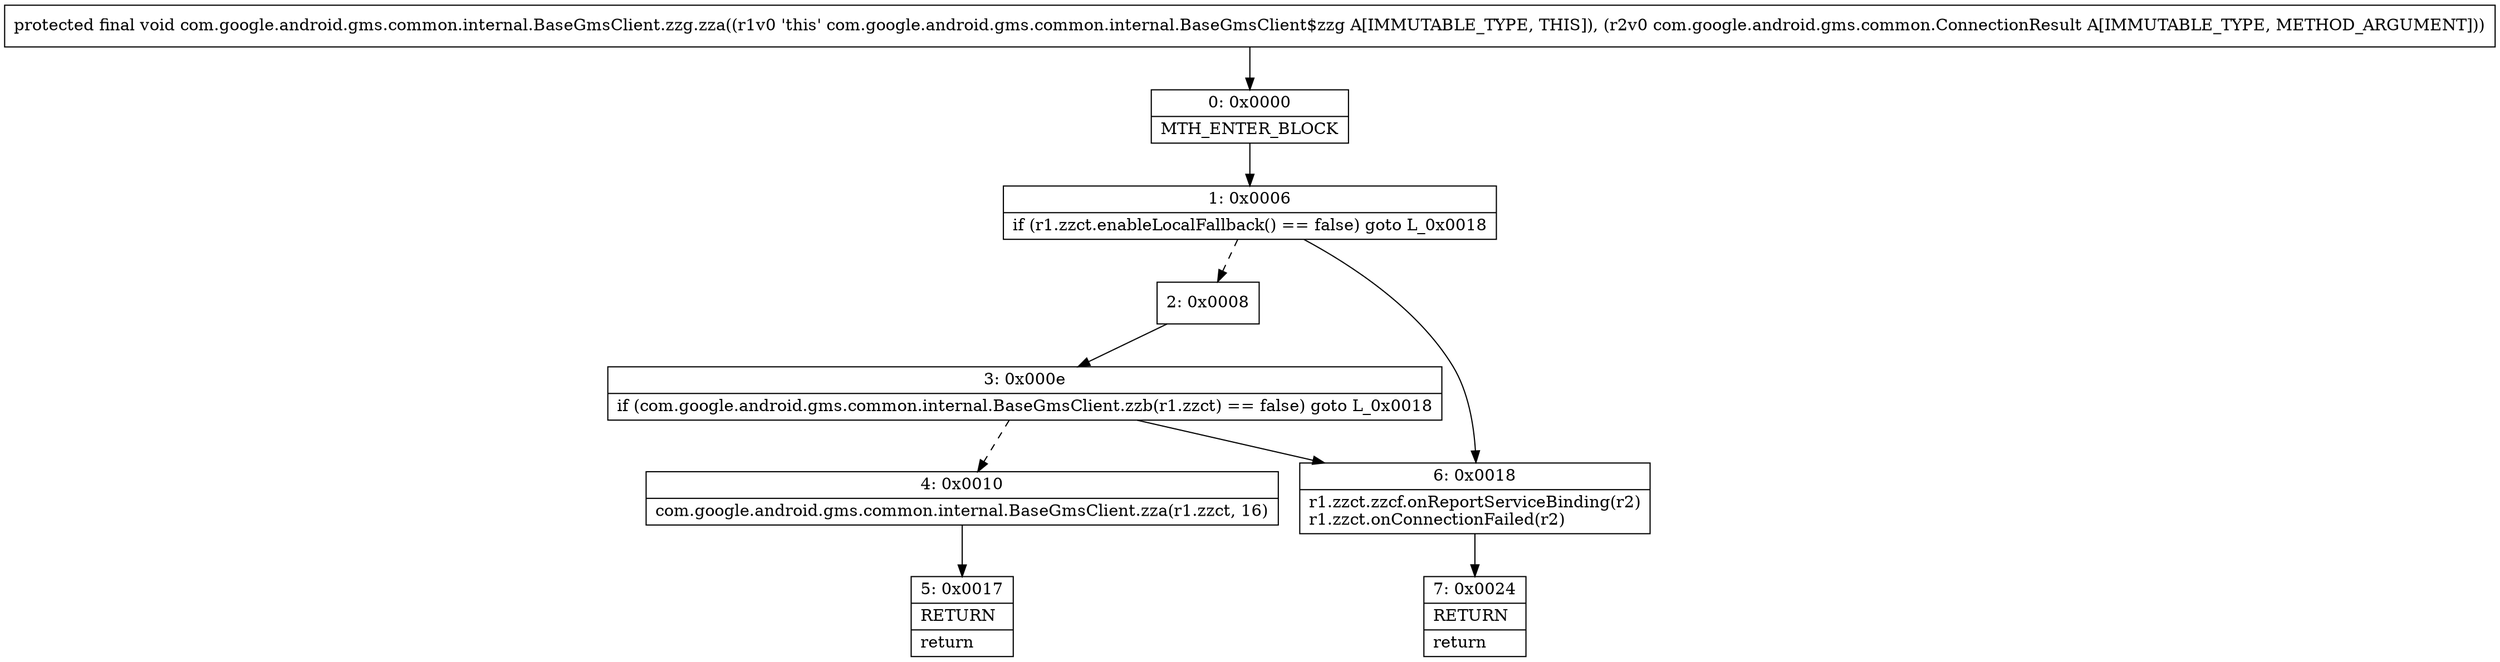 digraph "CFG forcom.google.android.gms.common.internal.BaseGmsClient.zzg.zza(Lcom\/google\/android\/gms\/common\/ConnectionResult;)V" {
Node_0 [shape=record,label="{0\:\ 0x0000|MTH_ENTER_BLOCK\l}"];
Node_1 [shape=record,label="{1\:\ 0x0006|if (r1.zzct.enableLocalFallback() == false) goto L_0x0018\l}"];
Node_2 [shape=record,label="{2\:\ 0x0008}"];
Node_3 [shape=record,label="{3\:\ 0x000e|if (com.google.android.gms.common.internal.BaseGmsClient.zzb(r1.zzct) == false) goto L_0x0018\l}"];
Node_4 [shape=record,label="{4\:\ 0x0010|com.google.android.gms.common.internal.BaseGmsClient.zza(r1.zzct, 16)\l}"];
Node_5 [shape=record,label="{5\:\ 0x0017|RETURN\l|return\l}"];
Node_6 [shape=record,label="{6\:\ 0x0018|r1.zzct.zzcf.onReportServiceBinding(r2)\lr1.zzct.onConnectionFailed(r2)\l}"];
Node_7 [shape=record,label="{7\:\ 0x0024|RETURN\l|return\l}"];
MethodNode[shape=record,label="{protected final void com.google.android.gms.common.internal.BaseGmsClient.zzg.zza((r1v0 'this' com.google.android.gms.common.internal.BaseGmsClient$zzg A[IMMUTABLE_TYPE, THIS]), (r2v0 com.google.android.gms.common.ConnectionResult A[IMMUTABLE_TYPE, METHOD_ARGUMENT])) }"];
MethodNode -> Node_0;
Node_0 -> Node_1;
Node_1 -> Node_2[style=dashed];
Node_1 -> Node_6;
Node_2 -> Node_3;
Node_3 -> Node_4[style=dashed];
Node_3 -> Node_6;
Node_4 -> Node_5;
Node_6 -> Node_7;
}

